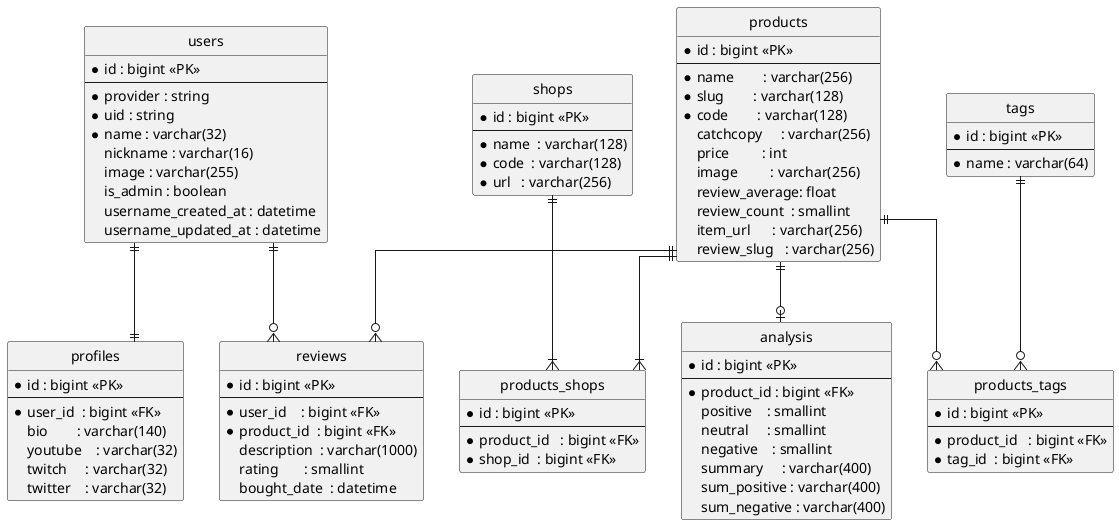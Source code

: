 @startuml reviwe-app
 skinparam linetype ortho
 hide circle

entity "users" {
  * id : bigint <<PK>>
  --
  * provider : string
  * uid : string
  * name : varchar(32)
  nickname : varchar(16)
  image : varchar(255)
  is_admin : boolean
  username_created_at : datetime
  username_updated_at : datetime
}

entity profiles {
  * id : bigint <<PK>>
  --
  * user_id  : bigint <<FK>>
  bio        : varchar(140)
  youtube    : varchar(32)
  twitch     : varchar(32)
  twitter    : varchar(32)
}

entity products {
  * id : bigint <<PK>>
  --
  * name        : varchar(256)
  * slug        : varchar(128)
  * code        : varchar(128)
  catchcopy     : varchar(256)
  price         : int
  image         : varchar(256)
  review_average: float
  review_count  : smallint
  item_url      : varchar(256)
  review_slug   : varchar(256)
}

entity shops {
  * id : bigint <<PK>>
  --
  * name  : varchar(128)
  * code  : varchar(128)
  * url   : varchar(256)
}

entity products_shops {
  * id : bigint <<PK>>
  --
  * product_id   : bigint <<FK>>
  * shop_id  : bigint <<FK>>
}


entity reviews {
  * id : bigint <<PK>>
  --
  * user_id    : bigint <<FK>>
  * product_id  : bigint <<FK>>
  description  : varchar(1000)
  rating       : smallint
  bought_date  : datetime
}

entity analysis {
  * id : bigint <<PK>>
  --
  * product_id : bigint <<FK>>
  positive    : smallint
  neutral     : smallint
  negative    : smallint
  summary     : varchar(400)
  sum_positive : varchar(400)
  sum_negative : varchar(400)
}

entity tags {
  * id : bigint <<PK>>
  --
  * name : varchar(64)
}

entity products_tags {
  * id : bigint <<PK>>
  --
  * product_id   : bigint <<FK>>
  * tag_id  : bigint <<FK>>
}


users ||--|| profiles
users ||--o{ reviews
products ||--o{ reviews
products ||--|{ products_shops
shops ||--|{ products_shops
products ||--o| analysis
products ||--o{ products_tags
tags ||--o{ products_tags

@enduml
